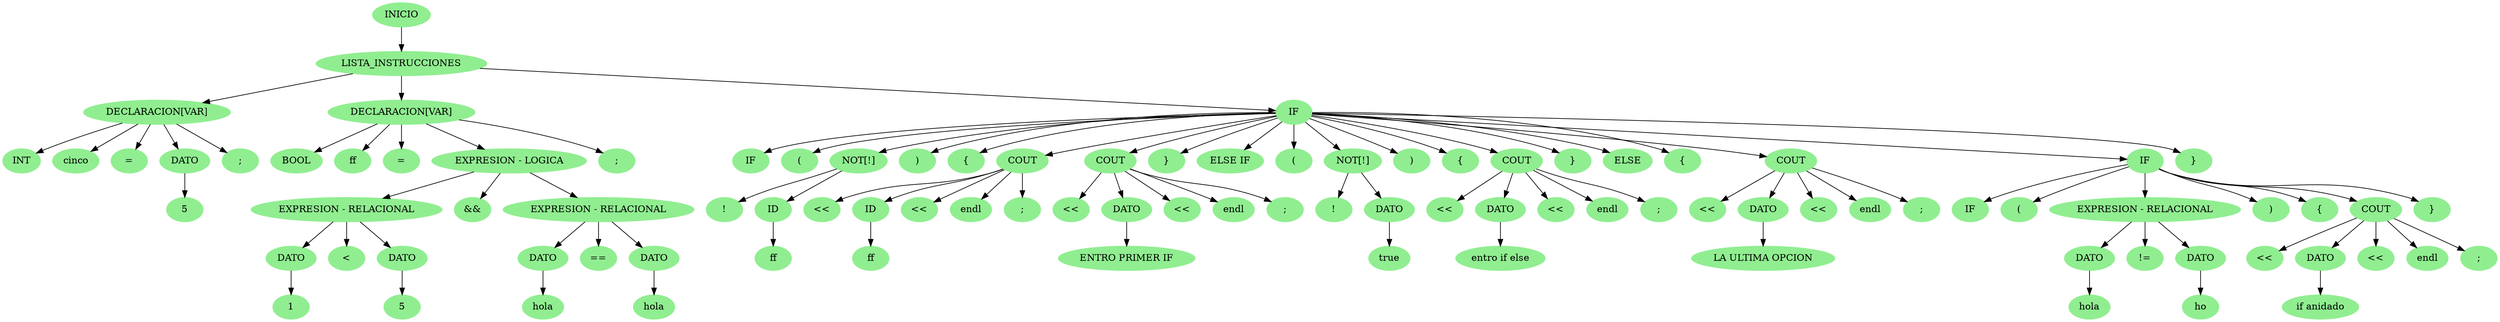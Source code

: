 digraph arbolAST{ 
        rankdir=TB;
    node [color="lightgreen", style="filled"];
      n0[label="INICIO"];
      n1[label="LISTA_INSTRUCCIONES"];
      n0 -> n1;
n2[label="DECLARACION[VAR]"];
      n1 -> n2;
n3[label="INT"];
      n2 -> n3;
n4[label="cinco"];
      n2 -> n4;
n5[label="="];
      n2 -> n5;
n6[label="DATO"];
      n2 -> n6;
n7[label="5"];
      n6 -> n7;
n8[label=";"];
      n2 -> n8;
n9[label="DECLARACION[VAR]"];
      n1 -> n9;
n10[label="BOOL"];
      n9 -> n10;
n11[label="ff"];
      n9 -> n11;
n12[label="="];
      n9 -> n12;
n13[label="EXPRESION - LOGICA"];
      n9 -> n13;
n14[label="EXPRESION - RELACIONAL"];
      n13 -> n14;
n15[label="DATO"];
      n14 -> n15;
n16[label="1"];
      n15 -> n16;
n17[label="<"];
      n14 -> n17;
n18[label="DATO"];
      n14 -> n18;
n19[label="5"];
      n18 -> n19;
n20[label="&&"];
      n13 -> n20;
n21[label="EXPRESION - RELACIONAL"];
      n13 -> n21;
n22[label="DATO"];
      n21 -> n22;
n23[label="hola"];
      n22 -> n23;
n24[label="=="];
      n21 -> n24;
n25[label="DATO"];
      n21 -> n25;
n26[label="hola"];
      n25 -> n26;
n27[label=";"];
      n9 -> n27;
n28[label="IF"];
      n1 -> n28;
n29[label="IF"];
      n28 -> n29;
n30[label="("];
      n28 -> n30;
n31[label="NOT[!]"];
      n28 -> n31;
n32[label="!"];
      n31 -> n32;
n33[label="ID"];
      n31 -> n33;
n34[label="ff"];
      n33 -> n34;
n35[label=")"];
      n28 -> n35;
n36[label="{"];
      n28 -> n36;
n37[label="COUT"];
      n28 -> n37;
n38[label="<<"];
      n37 -> n38;
n39[label="ID"];
      n37 -> n39;
n40[label="ff"];
      n39 -> n40;
n41[label="<<"];
      n37 -> n41;
n42[label="endl"];
      n37 -> n42;
n43[label=";"];
      n37 -> n43;
n44[label="COUT"];
      n28 -> n44;
n45[label="<<"];
      n44 -> n45;
n46[label="DATO"];
      n44 -> n46;
n47[label="ENTRO PRIMER IF"];
      n46 -> n47;
n48[label="<<"];
      n44 -> n48;
n49[label="endl"];
      n44 -> n49;
n50[label=";"];
      n44 -> n50;
n51[label="}"];
      n28 -> n51;
n52[label="ELSE IF"];
      n28 -> n52;
n53[label="("];
      n28 -> n53;
n54[label="NOT[!]"];
      n28 -> n54;
n55[label="!"];
      n54 -> n55;
n56[label="DATO"];
      n54 -> n56;
n57[label="true"];
      n56 -> n57;
n58[label=")"];
      n28 -> n58;
n59[label="{"];
      n28 -> n59;
n60[label="COUT"];
      n28 -> n60;
n61[label="<<"];
      n60 -> n61;
n62[label="DATO"];
      n60 -> n62;
n63[label="entro if else"];
      n62 -> n63;
n64[label="<<"];
      n60 -> n64;
n65[label="endl"];
      n60 -> n65;
n66[label=";"];
      n60 -> n66;
n67[label="}"];
      n28 -> n67;
n68[label="ELSE"];
      n28 -> n68;
n69[label="{"];
      n28 -> n69;
n70[label="COUT"];
      n28 -> n70;
n71[label="<<"];
      n70 -> n71;
n72[label="DATO"];
      n70 -> n72;
n73[label="LA ULTIMA OPCION"];
      n72 -> n73;
n74[label="<<"];
      n70 -> n74;
n75[label="endl"];
      n70 -> n75;
n76[label=";"];
      n70 -> n76;
n77[label="IF"];
      n28 -> n77;
n78[label="IF"];
      n77 -> n78;
n79[label="("];
      n77 -> n79;
n80[label="EXPRESION - RELACIONAL"];
      n77 -> n80;
n81[label="DATO"];
      n80 -> n81;
n82[label="hola"];
      n81 -> n82;
n83[label="!="];
      n80 -> n83;
n84[label="DATO"];
      n80 -> n84;
n85[label="ho"];
      n84 -> n85;
n86[label=")"];
      n77 -> n86;
n87[label="{"];
      n77 -> n87;
n88[label="COUT"];
      n77 -> n88;
n89[label="<<"];
      n88 -> n89;
n90[label="DATO"];
      n88 -> n90;
n91[label="if anidado"];
      n90 -> n91;
n92[label="<<"];
      n88 -> n92;
n93[label="endl"];
      n88 -> n93;
n94[label=";"];
      n88 -> n94;
n95[label="}"];
      n77 -> n95;
n96[label="}"];
      n28 -> n96;

    }